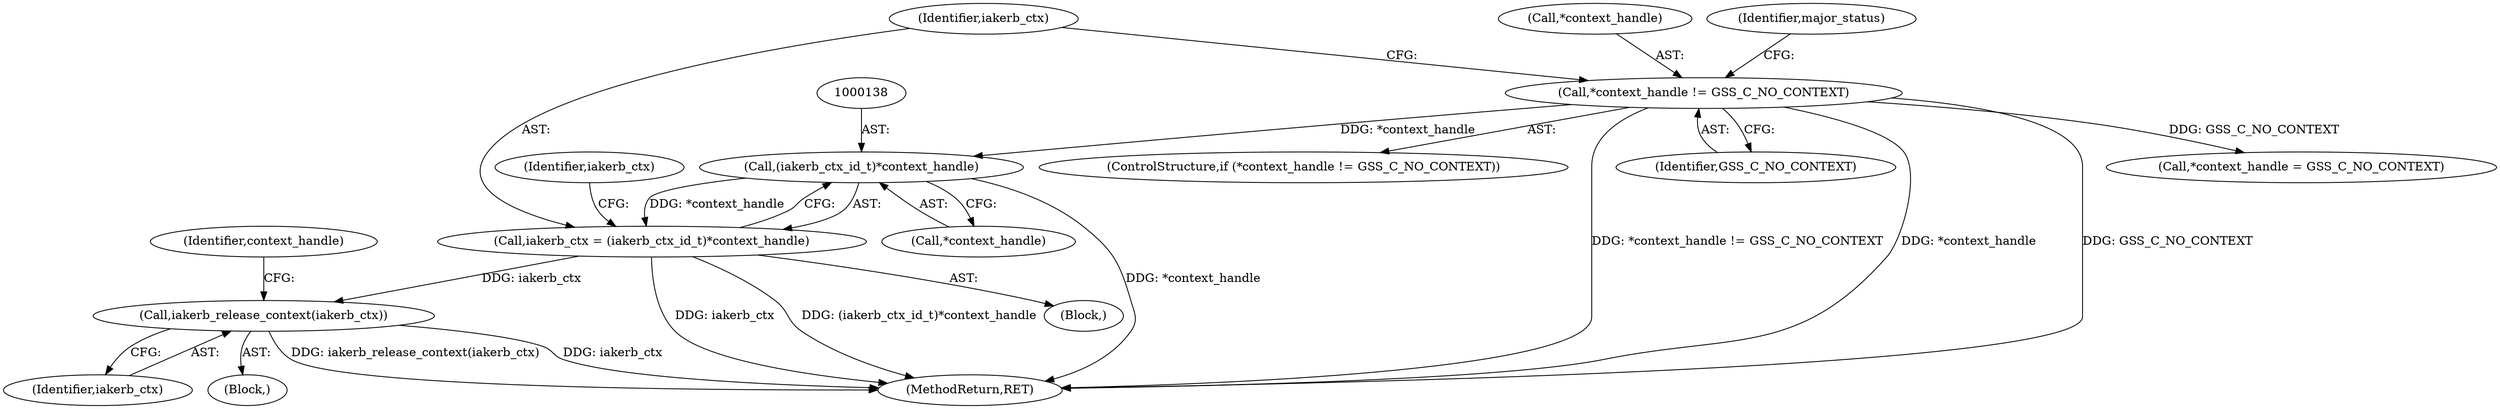 digraph "1_krb5_e04f0283516e80d2f93366e0d479d13c9b5c8c2a_2@pointer" {
"1000137" [label="(Call,(iakerb_ctx_id_t)*context_handle)"];
"1000129" [label="(Call,*context_handle != GSS_C_NO_CONTEXT)"];
"1000135" [label="(Call,iakerb_ctx = (iakerb_ctx_id_t)*context_handle)"];
"1000148" [label="(Call,iakerb_release_context(iakerb_ctx))"];
"1000147" [label="(Block,)"];
"1000137" [label="(Call,(iakerb_ctx_id_t)*context_handle)"];
"1000136" [label="(Identifier,iakerb_ctx)"];
"1000150" [label="(Call,*context_handle = GSS_C_NO_CONTEXT)"];
"1000130" [label="(Call,*context_handle)"];
"1000144" [label="(Identifier,iakerb_ctx)"];
"1000152" [label="(Identifier,context_handle)"];
"1000148" [label="(Call,iakerb_release_context(iakerb_ctx))"];
"1000139" [label="(Call,*context_handle)"];
"1000128" [label="(ControlStructure,if (*context_handle != GSS_C_NO_CONTEXT))"];
"1000169" [label="(Identifier,major_status)"];
"1000149" [label="(Identifier,iakerb_ctx)"];
"1000133" [label="(Block,)"];
"1000170" [label="(MethodReturn,RET)"];
"1000132" [label="(Identifier,GSS_C_NO_CONTEXT)"];
"1000135" [label="(Call,iakerb_ctx = (iakerb_ctx_id_t)*context_handle)"];
"1000129" [label="(Call,*context_handle != GSS_C_NO_CONTEXT)"];
"1000137" -> "1000135"  [label="AST: "];
"1000137" -> "1000139"  [label="CFG: "];
"1000138" -> "1000137"  [label="AST: "];
"1000139" -> "1000137"  [label="AST: "];
"1000135" -> "1000137"  [label="CFG: "];
"1000137" -> "1000170"  [label="DDG: *context_handle"];
"1000137" -> "1000135"  [label="DDG: *context_handle"];
"1000129" -> "1000137"  [label="DDG: *context_handle"];
"1000129" -> "1000128"  [label="AST: "];
"1000129" -> "1000132"  [label="CFG: "];
"1000130" -> "1000129"  [label="AST: "];
"1000132" -> "1000129"  [label="AST: "];
"1000136" -> "1000129"  [label="CFG: "];
"1000169" -> "1000129"  [label="CFG: "];
"1000129" -> "1000170"  [label="DDG: *context_handle"];
"1000129" -> "1000170"  [label="DDG: GSS_C_NO_CONTEXT"];
"1000129" -> "1000170"  [label="DDG: *context_handle != GSS_C_NO_CONTEXT"];
"1000129" -> "1000150"  [label="DDG: GSS_C_NO_CONTEXT"];
"1000135" -> "1000133"  [label="AST: "];
"1000136" -> "1000135"  [label="AST: "];
"1000144" -> "1000135"  [label="CFG: "];
"1000135" -> "1000170"  [label="DDG: iakerb_ctx"];
"1000135" -> "1000170"  [label="DDG: (iakerb_ctx_id_t)*context_handle"];
"1000135" -> "1000148"  [label="DDG: iakerb_ctx"];
"1000148" -> "1000147"  [label="AST: "];
"1000148" -> "1000149"  [label="CFG: "];
"1000149" -> "1000148"  [label="AST: "];
"1000152" -> "1000148"  [label="CFG: "];
"1000148" -> "1000170"  [label="DDG: iakerb_ctx"];
"1000148" -> "1000170"  [label="DDG: iakerb_release_context(iakerb_ctx)"];
}
